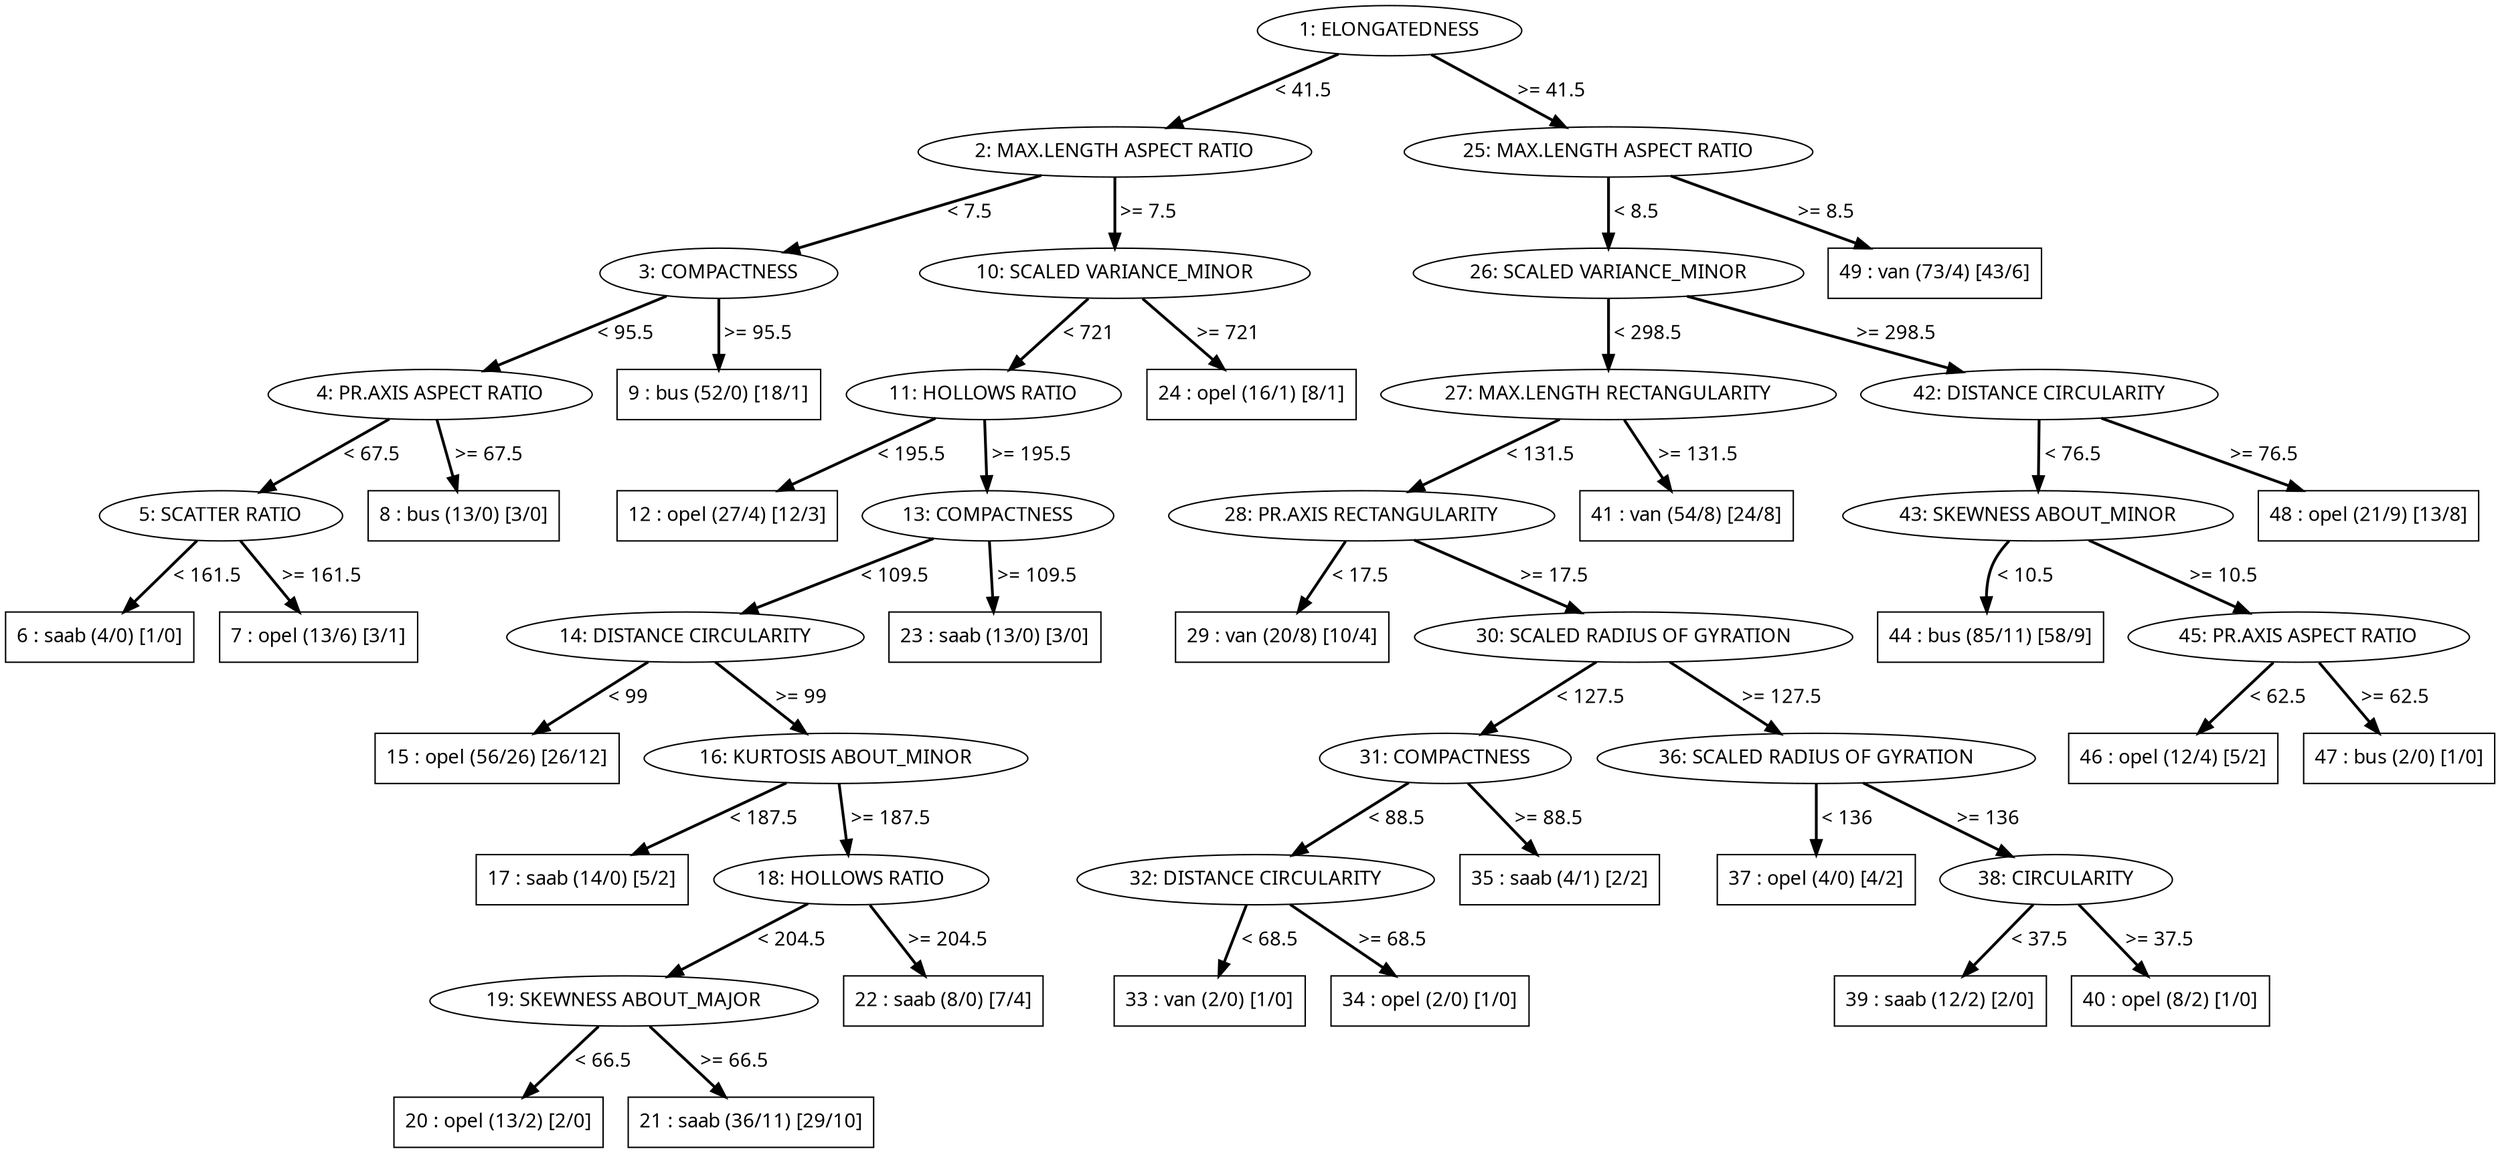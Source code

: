digraph Tree {
 graph [fontname = "ubuntu"];
 node [fontname = "ubuntu"];
 edge [fontname = "ubuntu"];
edge [style=bold]
N7506e922 [label="1: ELONGATEDNESS"]
N7506e922->N4ee285c6 [label=" < 41.5"]
N4ee285c6 [label="2: MAX.LENGTH ASPECT RATIO"]
N4ee285c6->N593634ad [label=" < 7.5"]
N593634ad [label="3: COMPACTNESS"]
N593634ad->N20fa23c1 [label=" < 95.5"]
N20fa23c1 [label="4: PR.AXIS ASPECT RATIO"]
N20fa23c1->N3581c5f3 [label=" < 67.5"]
N3581c5f3 [label="5: SCATTER RATIO"]
N3581c5f3->N6aa8ceb6 [label=" < 161.5"]
N6aa8ceb6 [label="6 : saab (4/0) [1/0]"shape=box]
N3581c5f3->N2530c12 [label=" >= 161.5"]
N2530c12 [label="7 : opel (13/6) [3/1]"shape=box]
N20fa23c1->N73c6c3b2 [label=" >= 67.5"]
N73c6c3b2 [label="8 : bus (13/0) [3/0]"shape=box]
N593634ad->N48533e64 [label=" >= 95.5"]
N48533e64 [label="9 : bus (52/0) [18/1]"shape=box]
N4ee285c6->N64a294a6 [label=" >= 7.5"]
N64a294a6 [label="10: SCALED VARIANCE_MINOR"]
N64a294a6->N7e0b37bc [label=" < 721"]
N7e0b37bc [label="11: HOLLOWS RATIO"]
N7e0b37bc->N3b95a09c [label=" < 195.5"]
N3b95a09c [label="12 : opel (27/4) [12/3]"shape=box]
N7e0b37bc->N6ae40994 [label=" >= 195.5"]
N6ae40994 [label="13: COMPACTNESS"]
N6ae40994->N1a93a7ca [label=" < 109.5"]
N1a93a7ca [label="14: DISTANCE CIRCULARITY"]
N1a93a7ca->N3d82c5f3 [label=" < 99"]
N3d82c5f3 [label="15 : opel (56/26) [26/12]"shape=box]
N1a93a7ca->N2b05039f [label=" >= 99"]
N2b05039f [label="16: KURTOSIS ABOUT_MINOR"]
N2b05039f->N61e717c2 [label=" < 187.5"]
N61e717c2 [label="17 : saab (14/0) [5/2]"shape=box]
N2b05039f->N66cd51c3 [label=" >= 187.5"]
N66cd51c3 [label="18: HOLLOWS RATIO"]
N66cd51c3->N4dcbadb4 [label=" < 204.5"]
N4dcbadb4 [label="19: SKEWNESS ABOUT_MAJOR"]
N4dcbadb4->N4e515669 [label=" < 66.5"]
N4e515669 [label="20 : opel (13/2) [2/0]"shape=box]
N4dcbadb4->N17d10166 [label=" >= 66.5"]
N17d10166 [label="21 : saab (36/11) [29/10]"shape=box]
N66cd51c3->N1b9e1916 [label=" >= 204.5"]
N1b9e1916 [label="22 : saab (8/0) [7/4]"shape=box]
N6ae40994->Nba8a1dc [label=" >= 109.5"]
Nba8a1dc [label="23 : saab (13/0) [3/0]"shape=box]
N64a294a6->N4f8e5cde [label=" >= 721"]
N4f8e5cde [label="24 : opel (16/1) [8/1]"shape=box]
N7506e922->N504bae78 [label=" >= 41.5"]
N504bae78 [label="25: MAX.LENGTH ASPECT RATIO"]
N504bae78->N3b764bce [label=" < 8.5"]
N3b764bce [label="26: SCALED VARIANCE_MINOR"]
N3b764bce->N759ebb3d [label=" < 298.5"]
N759ebb3d [label="27: MAX.LENGTH RECTANGULARITY"]
N759ebb3d->N484b61fc [label=" < 131.5"]
N484b61fc [label="28: PR.AXIS RECTANGULARITY"]
N484b61fc->N45fe3ee3 [label=" < 17.5"]
N45fe3ee3 [label="29 : van (20/8) [10/4]"shape=box]
N484b61fc->N4cdf35a9 [label=" >= 17.5"]
N4cdf35a9 [label="30: SCALED RADIUS OF GYRATION"]
N4cdf35a9->N4c98385c [label=" < 127.5"]
N4c98385c [label="31: COMPACTNESS"]
N4c98385c->N5fcfe4b2 [label=" < 88.5"]
N5fcfe4b2 [label="32: DISTANCE CIRCULARITY"]
N5fcfe4b2->N6bf2d08e [label=" < 68.5"]
N6bf2d08e [label="33 : van (2/0) [1/0]"shape=box]
N5fcfe4b2->N5eb5c224 [label=" >= 68.5"]
N5eb5c224 [label="34 : opel (2/0) [1/0]"shape=box]
N4c98385c->N53e25b76 [label=" >= 88.5"]
N53e25b76 [label="35 : saab (4/1) [2/2]"shape=box]
N4cdf35a9->N73a8dfcc [label=" >= 127.5"]
N73a8dfcc [label="36: SCALED RADIUS OF GYRATION"]
N73a8dfcc->Nea30797 [label=" < 136"]
Nea30797 [label="37 : opel (4/0) [4/2]"shape=box]
N73a8dfcc->N7e774085 [label=" >= 136"]
N7e774085 [label="38: CIRCULARITY"]
N7e774085->N3f8f9dd6 [label=" < 37.5"]
N3f8f9dd6 [label="39 : saab (12/2) [2/0]"shape=box]
N7e774085->Naec6354 [label=" >= 37.5"]
Naec6354 [label="40 : opel (8/2) [1/0]"shape=box]
N759ebb3d->N1c655221 [label=" >= 131.5"]
N1c655221 [label="41 : van (54/8) [24/8]"shape=box]
N3b764bce->N58d25a40 [label=" >= 298.5"]
N58d25a40 [label="42: DISTANCE CIRCULARITY"]
N58d25a40->N1b701da1 [label=" < 76.5"]
N1b701da1 [label="43: SKEWNESS ABOUT_MINOR"]
N1b701da1->N726f3b58 [label=" < 10.5"]
N726f3b58 [label="44 : bus (85/11) [58/9]"shape=box]
N1b701da1->N442d9b6e [label=" >= 10.5"]
N442d9b6e [label="45: PR.AXIS ASPECT RATIO"]
N442d9b6e->Nee7d9f1 [label=" < 62.5"]
Nee7d9f1 [label="46 : opel (12/4) [5/2]"shape=box]
N442d9b6e->N15615099 [label=" >= 62.5"]
N15615099 [label="47 : bus (2/0) [1/0]"shape=box]
N58d25a40->N1edf1c96 [label=" >= 76.5"]
N1edf1c96 [label="48 : opel (21/9) [13/8]"shape=box]
N504bae78->N368102c8 [label=" >= 8.5"]
N368102c8 [label="49 : van (73/4) [43/6]"shape=box]

}

